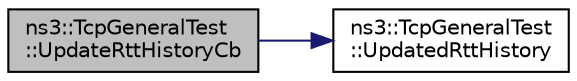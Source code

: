 digraph "ns3::TcpGeneralTest::UpdateRttHistoryCb"
{
 // LATEX_PDF_SIZE
  edge [fontname="Helvetica",fontsize="10",labelfontname="Helvetica",labelfontsize="10"];
  node [fontname="Helvetica",fontsize="10",shape=record];
  rankdir="LR";
  Node1 [label="ns3::TcpGeneralTest\l::UpdateRttHistoryCb",height=0.2,width=0.4,color="black", fillcolor="grey75", style="filled", fontcolor="black",tooltip="Update RTT with new data."];
  Node1 -> Node2 [color="midnightblue",fontsize="10",style="solid",fontname="Helvetica"];
  Node2 [label="ns3::TcpGeneralTest\l::UpdatedRttHistory",height=0.2,width=0.4,color="black", fillcolor="white", style="filled",URL="$classns3_1_1_tcp_general_test.html#a76d3d48cdce7914920506a695bead8dd",tooltip="Updated the Rtt history."];
}
